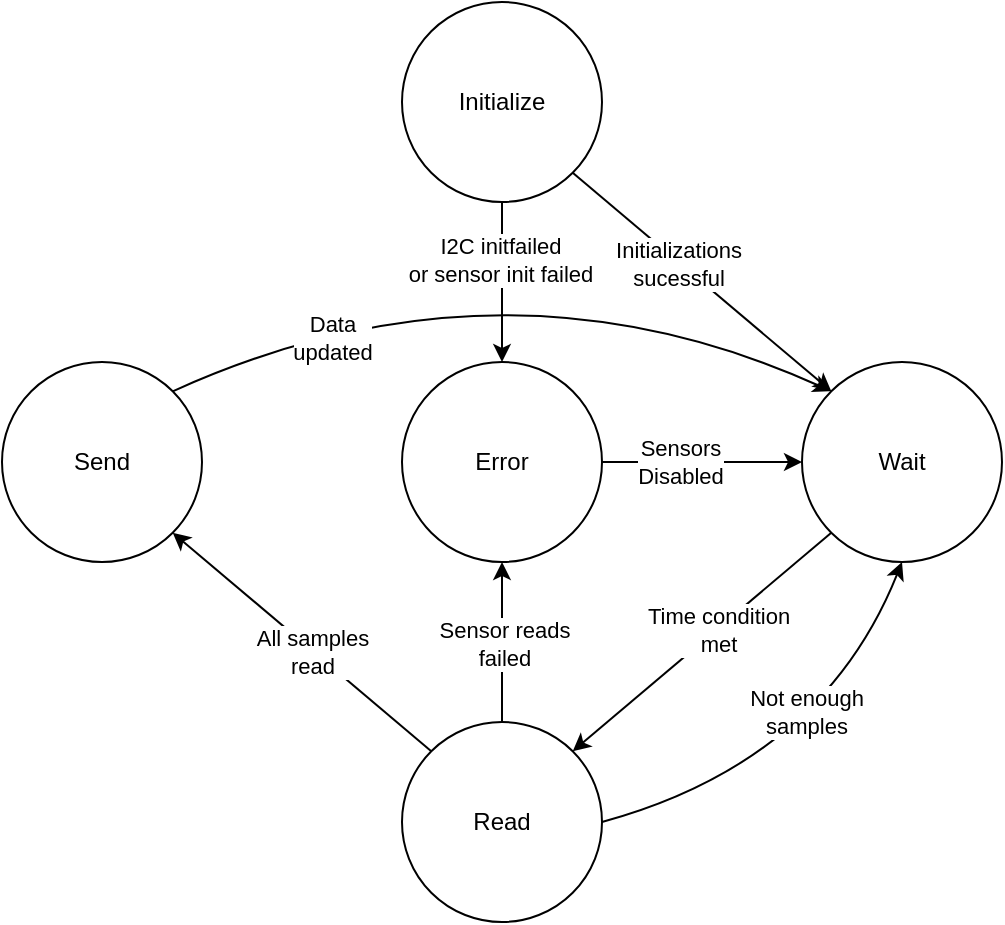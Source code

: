 <mxfile version="27.1.1">
  <diagram name="Page-1" id="nsK7PJsPgjiCxNsB_iXH">
    <mxGraphModel dx="1018" dy="610" grid="1" gridSize="10" guides="1" tooltips="1" connect="1" arrows="1" fold="1" page="1" pageScale="1" pageWidth="850" pageHeight="1100" math="0" shadow="0">
      <root>
        <mxCell id="0" />
        <mxCell id="1" parent="0" />
        <mxCell id="d8FiVwsgWfd_kgE403dX-1" value="Initialize" style="ellipse;whiteSpace=wrap;html=1;aspect=fixed;" parent="1" vertex="1">
          <mxGeometry x="360" y="150" width="100" height="100" as="geometry" />
        </mxCell>
        <mxCell id="ACGiItF6_wGYtYrXctIy-1" value="Wait" style="ellipse;whiteSpace=wrap;html=1;aspect=fixed;" vertex="1" parent="1">
          <mxGeometry x="560" y="330" width="100" height="100" as="geometry" />
        </mxCell>
        <mxCell id="ACGiItF6_wGYtYrXctIy-2" value="Read" style="ellipse;whiteSpace=wrap;html=1;aspect=fixed;" vertex="1" parent="1">
          <mxGeometry x="360" y="510" width="100" height="100" as="geometry" />
        </mxCell>
        <mxCell id="ACGiItF6_wGYtYrXctIy-3" value="Send" style="ellipse;whiteSpace=wrap;html=1;aspect=fixed;" vertex="1" parent="1">
          <mxGeometry x="160" y="330" width="100" height="100" as="geometry" />
        </mxCell>
        <mxCell id="ACGiItF6_wGYtYrXctIy-4" value="Error" style="ellipse;whiteSpace=wrap;html=1;aspect=fixed;" vertex="1" parent="1">
          <mxGeometry x="360" y="330" width="100" height="100" as="geometry" />
        </mxCell>
        <mxCell id="ACGiItF6_wGYtYrXctIy-5" value="" style="endArrow=classic;html=1;rounded=0;exitX=1;exitY=1;exitDx=0;exitDy=0;entryX=0;entryY=0;entryDx=0;entryDy=0;" edge="1" parent="1" source="d8FiVwsgWfd_kgE403dX-1" target="ACGiItF6_wGYtYrXctIy-1">
          <mxGeometry width="50" height="50" relative="1" as="geometry">
            <mxPoint x="550" y="240" as="sourcePoint" />
            <mxPoint x="600" y="190" as="targetPoint" />
          </mxGeometry>
        </mxCell>
        <mxCell id="ACGiItF6_wGYtYrXctIy-14" value="Initializations&lt;div&gt;sucessful&lt;/div&gt;" style="edgeLabel;html=1;align=center;verticalAlign=middle;resizable=0;points=[];" vertex="1" connectable="0" parent="ACGiItF6_wGYtYrXctIy-5">
          <mxGeometry x="-0.181" y="-1" relative="1" as="geometry">
            <mxPoint as="offset" />
          </mxGeometry>
        </mxCell>
        <mxCell id="ACGiItF6_wGYtYrXctIy-6" value="" style="endArrow=classic;html=1;rounded=0;exitX=0;exitY=1;exitDx=0;exitDy=0;entryX=1;entryY=0;entryDx=0;entryDy=0;" edge="1" parent="1" source="ACGiItF6_wGYtYrXctIy-1" target="ACGiItF6_wGYtYrXctIy-2">
          <mxGeometry width="50" height="50" relative="1" as="geometry">
            <mxPoint x="570" y="580" as="sourcePoint" />
            <mxPoint x="620" y="530" as="targetPoint" />
          </mxGeometry>
        </mxCell>
        <mxCell id="ACGiItF6_wGYtYrXctIy-16" value="Time condition&lt;div&gt;met&lt;/div&gt;" style="edgeLabel;html=1;align=center;verticalAlign=middle;resizable=0;points=[];" vertex="1" connectable="0" parent="ACGiItF6_wGYtYrXctIy-6">
          <mxGeometry x="-0.12" relative="1" as="geometry">
            <mxPoint as="offset" />
          </mxGeometry>
        </mxCell>
        <mxCell id="ACGiItF6_wGYtYrXctIy-7" value="" style="endArrow=classic;html=1;rounded=0;exitX=0;exitY=0;exitDx=0;exitDy=0;entryX=1;entryY=1;entryDx=0;entryDy=0;" edge="1" parent="1" source="ACGiItF6_wGYtYrXctIy-2" target="ACGiItF6_wGYtYrXctIy-3">
          <mxGeometry width="50" height="50" relative="1" as="geometry">
            <mxPoint x="210" y="550" as="sourcePoint" />
            <mxPoint x="260" y="500" as="targetPoint" />
          </mxGeometry>
        </mxCell>
        <mxCell id="ACGiItF6_wGYtYrXctIy-18" value="All samples&lt;div&gt;read&lt;/div&gt;" style="edgeLabel;html=1;align=center;verticalAlign=middle;resizable=0;points=[];" vertex="1" connectable="0" parent="ACGiItF6_wGYtYrXctIy-7">
          <mxGeometry x="-0.079" relative="1" as="geometry">
            <mxPoint as="offset" />
          </mxGeometry>
        </mxCell>
        <mxCell id="ACGiItF6_wGYtYrXctIy-8" value="" style="endArrow=classic;html=1;rounded=0;exitX=0.5;exitY=1;exitDx=0;exitDy=0;entryX=0.5;entryY=0;entryDx=0;entryDy=0;" edge="1" parent="1" source="d8FiVwsgWfd_kgE403dX-1" target="ACGiItF6_wGYtYrXctIy-4">
          <mxGeometry width="50" height="50" relative="1" as="geometry">
            <mxPoint x="290" y="300" as="sourcePoint" />
            <mxPoint x="340" y="250" as="targetPoint" />
          </mxGeometry>
        </mxCell>
        <mxCell id="ACGiItF6_wGYtYrXctIy-13" value="I2C initfailed&lt;div&gt;or sensor init failed&lt;/div&gt;" style="edgeLabel;html=1;align=center;verticalAlign=middle;resizable=0;points=[];" vertex="1" connectable="0" parent="ACGiItF6_wGYtYrXctIy-8">
          <mxGeometry x="-0.29" y="-1" relative="1" as="geometry">
            <mxPoint as="offset" />
          </mxGeometry>
        </mxCell>
        <mxCell id="ACGiItF6_wGYtYrXctIy-9" value="" style="endArrow=classic;html=1;rounded=0;exitX=0.5;exitY=0;exitDx=0;exitDy=0;entryX=0.5;entryY=1;entryDx=0;entryDy=0;" edge="1" parent="1" source="ACGiItF6_wGYtYrXctIy-2" target="ACGiItF6_wGYtYrXctIy-4">
          <mxGeometry width="50" height="50" relative="1" as="geometry">
            <mxPoint x="520" y="600" as="sourcePoint" />
            <mxPoint x="570" y="550" as="targetPoint" />
          </mxGeometry>
        </mxCell>
        <mxCell id="ACGiItF6_wGYtYrXctIy-19" value="Sensor reads&lt;div&gt;failed&lt;/div&gt;" style="edgeLabel;html=1;align=center;verticalAlign=middle;resizable=0;points=[];" vertex="1" connectable="0" parent="ACGiItF6_wGYtYrXctIy-9">
          <mxGeometry x="-0.009" y="-1" relative="1" as="geometry">
            <mxPoint as="offset" />
          </mxGeometry>
        </mxCell>
        <mxCell id="ACGiItF6_wGYtYrXctIy-10" value="" style="endArrow=classic;html=1;rounded=0;exitX=1;exitY=0.5;exitDx=0;exitDy=0;entryX=0.5;entryY=1;entryDx=0;entryDy=0;curved=1;" edge="1" parent="1" source="ACGiItF6_wGYtYrXctIy-2" target="ACGiItF6_wGYtYrXctIy-1">
          <mxGeometry width="50" height="50" relative="1" as="geometry">
            <mxPoint x="540" y="560" as="sourcePoint" />
            <mxPoint x="590" y="510" as="targetPoint" />
            <Array as="points">
              <mxPoint x="570" y="530" />
            </Array>
          </mxGeometry>
        </mxCell>
        <mxCell id="ACGiItF6_wGYtYrXctIy-17" value="Not enough&lt;div&gt;samples&lt;/div&gt;" style="edgeLabel;html=1;align=center;verticalAlign=middle;resizable=0;points=[];" vertex="1" connectable="0" parent="ACGiItF6_wGYtYrXctIy-10">
          <mxGeometry x="0.209" y="17" relative="1" as="geometry">
            <mxPoint as="offset" />
          </mxGeometry>
        </mxCell>
        <mxCell id="ACGiItF6_wGYtYrXctIy-11" value="" style="endArrow=classic;html=1;rounded=0;exitX=1;exitY=0;exitDx=0;exitDy=0;entryX=0;entryY=0;entryDx=0;entryDy=0;curved=1;" edge="1" parent="1" source="ACGiItF6_wGYtYrXctIy-3" target="ACGiItF6_wGYtYrXctIy-1">
          <mxGeometry width="50" height="50" relative="1" as="geometry">
            <mxPoint x="230" y="300" as="sourcePoint" />
            <mxPoint x="280" y="250" as="targetPoint" />
            <Array as="points">
              <mxPoint x="410" y="270" />
            </Array>
          </mxGeometry>
        </mxCell>
        <mxCell id="ACGiItF6_wGYtYrXctIy-20" value="Data&lt;div&gt;updated&lt;/div&gt;" style="edgeLabel;html=1;align=center;verticalAlign=middle;resizable=0;points=[];" vertex="1" connectable="0" parent="ACGiItF6_wGYtYrXctIy-11">
          <mxGeometry x="-0.539" y="-8" relative="1" as="geometry">
            <mxPoint as="offset" />
          </mxGeometry>
        </mxCell>
        <mxCell id="ACGiItF6_wGYtYrXctIy-12" value="" style="endArrow=classic;html=1;rounded=0;exitX=1;exitY=0.5;exitDx=0;exitDy=0;entryX=0;entryY=0.5;entryDx=0;entryDy=0;" edge="1" parent="1" source="ACGiItF6_wGYtYrXctIy-4" target="ACGiItF6_wGYtYrXctIy-1">
          <mxGeometry width="50" height="50" relative="1" as="geometry">
            <mxPoint x="670" y="470" as="sourcePoint" />
            <mxPoint x="720" y="420" as="targetPoint" />
          </mxGeometry>
        </mxCell>
        <mxCell id="ACGiItF6_wGYtYrXctIy-15" value="Sensors&lt;div&gt;Disabled&lt;/div&gt;" style="edgeLabel;html=1;align=center;verticalAlign=middle;resizable=0;points=[];" vertex="1" connectable="0" parent="ACGiItF6_wGYtYrXctIy-12">
          <mxGeometry x="-0.231" relative="1" as="geometry">
            <mxPoint as="offset" />
          </mxGeometry>
        </mxCell>
      </root>
    </mxGraphModel>
  </diagram>
</mxfile>
